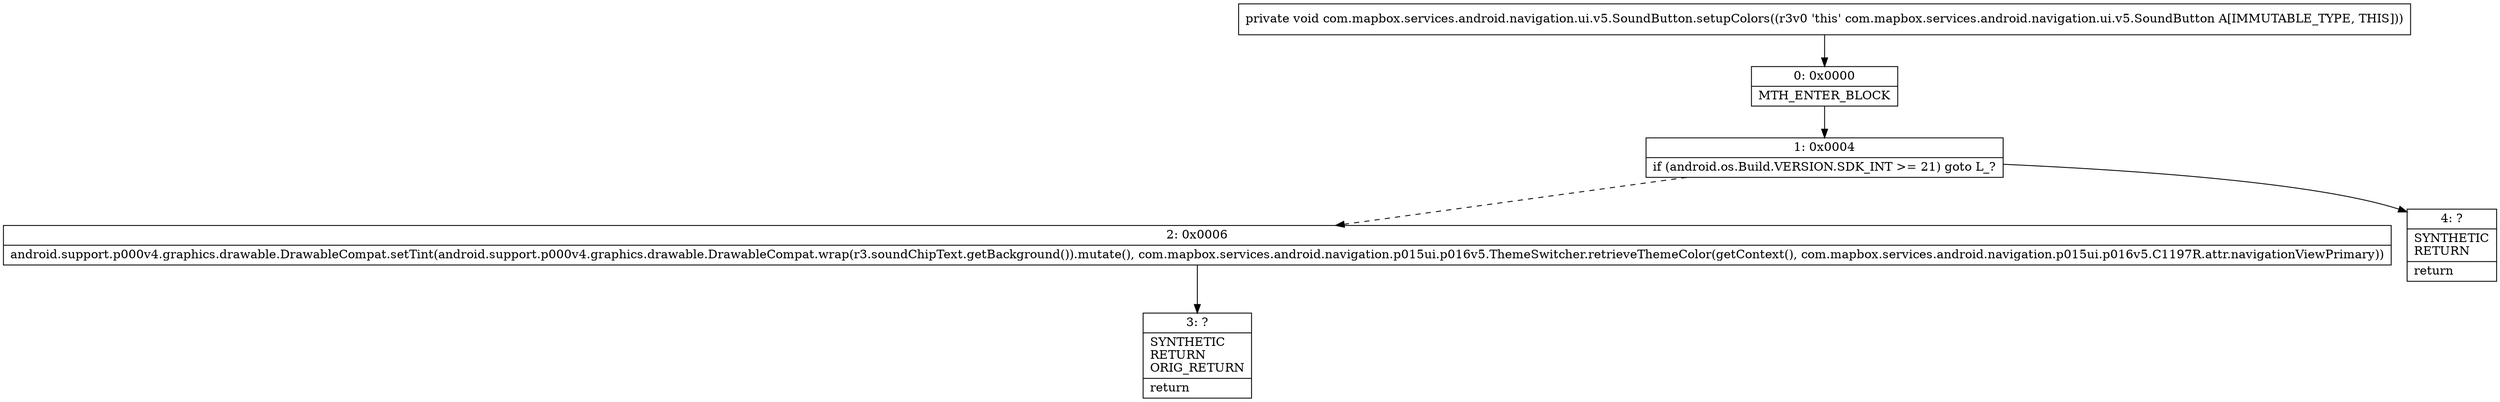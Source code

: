 digraph "CFG forcom.mapbox.services.android.navigation.ui.v5.SoundButton.setupColors()V" {
Node_0 [shape=record,label="{0\:\ 0x0000|MTH_ENTER_BLOCK\l}"];
Node_1 [shape=record,label="{1\:\ 0x0004|if (android.os.Build.VERSION.SDK_INT \>= 21) goto L_?\l}"];
Node_2 [shape=record,label="{2\:\ 0x0006|android.support.p000v4.graphics.drawable.DrawableCompat.setTint(android.support.p000v4.graphics.drawable.DrawableCompat.wrap(r3.soundChipText.getBackground()).mutate(), com.mapbox.services.android.navigation.p015ui.p016v5.ThemeSwitcher.retrieveThemeColor(getContext(), com.mapbox.services.android.navigation.p015ui.p016v5.C1197R.attr.navigationViewPrimary))\l}"];
Node_3 [shape=record,label="{3\:\ ?|SYNTHETIC\lRETURN\lORIG_RETURN\l|return\l}"];
Node_4 [shape=record,label="{4\:\ ?|SYNTHETIC\lRETURN\l|return\l}"];
MethodNode[shape=record,label="{private void com.mapbox.services.android.navigation.ui.v5.SoundButton.setupColors((r3v0 'this' com.mapbox.services.android.navigation.ui.v5.SoundButton A[IMMUTABLE_TYPE, THIS])) }"];
MethodNode -> Node_0;
Node_0 -> Node_1;
Node_1 -> Node_2[style=dashed];
Node_1 -> Node_4;
Node_2 -> Node_3;
}

